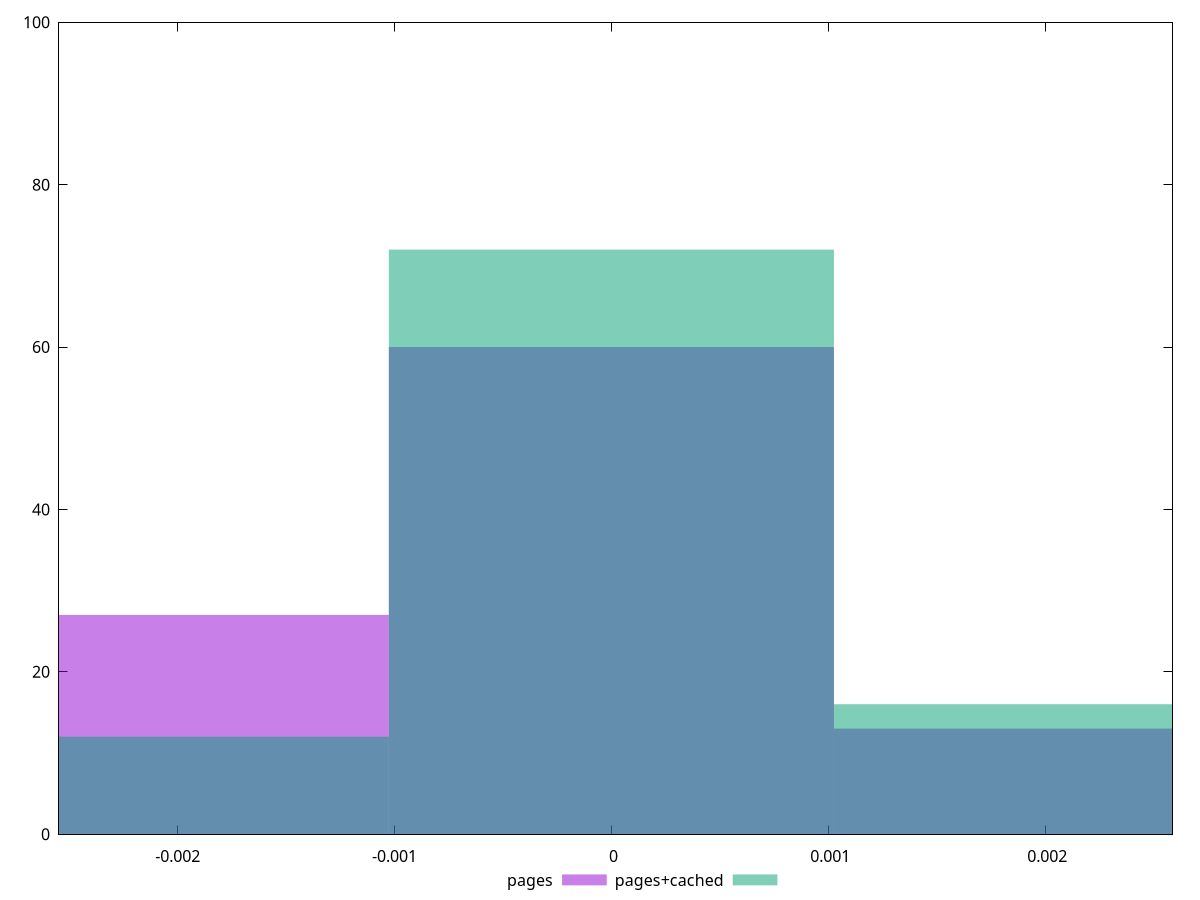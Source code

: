 reset

$pages <<EOF
0 60
0.002052242218077964 13
-0.002052242218077964 27
EOF

$pagesCached <<EOF
0 72
-0.002052242218077964 12
0.002052242218077964 16
EOF

set key outside below
set boxwidth 0.002052242218077964
set xrange [-0.002546985528914273:0.0025872663551574186]
set yrange [0:100]
set trange [0:100]
set style fill transparent solid 0.5 noborder
set terminal svg size 640, 500 enhanced background rgb 'white'
set output "report_00019_2021-02-10T18-14-37.922Z//meta/pScore-difference/comparison/histogram/0_vs_1.svg"

plot $pages title "pages" with boxes, \
     $pagesCached title "pages+cached" with boxes

reset
